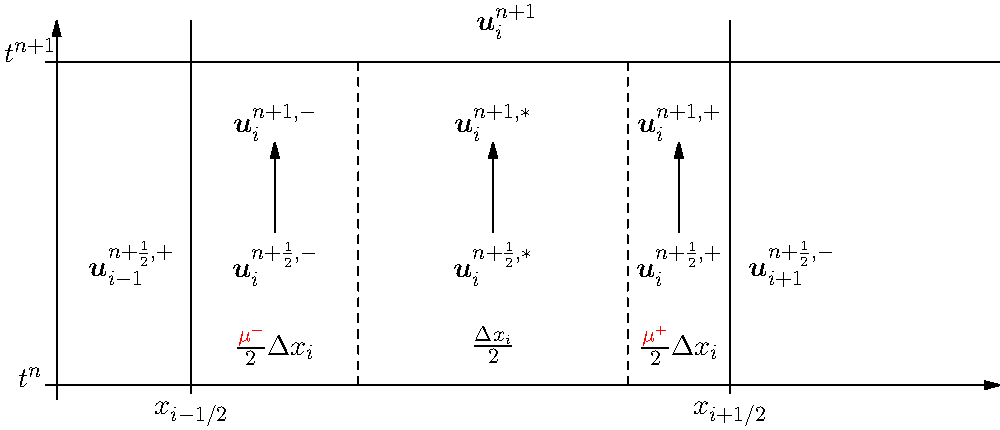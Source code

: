 import graph;
size(500,0);
texpreamble("\usepackage{amsmath}\usepackage{amsfonts}\usepackage{xcolor}\newcommand{\cred}[1]{\textcolor{red}{#1}}");

defaultpen(fontsize(15pt));

real a = 1;

real xmin = 0.0;
real xmax = 40.0;

real dx = xmax - xmin;

real xi = 0.38 * xmax;

real m1 = (xmax - xi) / (xmax - xmin);
real m2 = 1.0 - m1;


pen axis = linewidth(0.5) + linecap(2);
draw( (xmin-0.27*dx,0)--(xmax+0.5*dx,0), axis, Arrow);

pen pd = dashed;

real T = 30.0;

real ceiling_height = 0.8;

draw( (xmin + 0.5*m1*dx, 0.0)--(xmin + 0.5*m1*dx, ceiling_height*T), pd );
label("$\frac{\cred{\mu^-}}{2}\Delta x_i$", (xmin + 0.25*m1*dx, 0.1*T));
label("$\boldsymbol u_i^{n+\frac{1}{2},-}$", (xmin + 0.25*m1*dx, 0.3*T));
label("$\boldsymbol u_{i-1}^{n+\frac{1}{2},+}$", (xmin - 0.18*m1*dx, 0.3*T));
draw( (xmin + 0.25*m1*dx, 0.38*T)--(xmin + 0.25*m1*dx, 0.6*T), Arrow );
label( "$\boldsymbol u_i^{n+1,-}$", (xmin + 0.25*m1*dx, 0.65*T));

draw( (xmax - 0.5*m2*dx, 0.0)--(xmax - 0.5*m2*dx, ceiling_height*T), pd );
label("$\frac{\cred{\mu^+}}{2}\Delta x_i$", (xmax - 0.25*m2*dx, 0.1*T));
label("$\boldsymbol u_i^{n+\frac{1}{2},+}$", (xmax - 0.25*m2*dx, 0.3*T));
label("$\boldsymbol u_{i+1}^{n+\frac{1}{2},-}$", (xmax + 0.3*m2*dx, 0.3*T));
draw( (xmax - 0.25*m2*dx, 0.38*T)--(xmax - 0.25*m2*dx, 0.6*T), Arrow );
label( "$\boldsymbol u_i^{n+1,+}$", (xmax - 0.25*m2*dx, 0.65*T));

label("$\frac{\Delta x_i}{2}$", (0.5*(xmin + 0.5*m1*dx + xmax - 0.5*m2*dx ), 0.1*T) );
label("$\boldsymbol u_i^{n+\frac{1}{2},*}$", (0.5*(xmin + 0.5*m1*dx + xmax - 0.5*m2*dx ), 0.3*T) );
draw( (0.5*(xmin + 0.5*m1*dx + xmax - 0.5*m2*dx ), 0.38*T)--(0.5*(xmin + 0.5*m1*dx + xmax - 0.5*m2*dx ), 0.6*T), Arrow );
label( "$\boldsymbol u_i^{n+1,*}$", (0.5*(xmin + 0.5*m1*dx + xmax - 0.5*m2*dx ), 0.65*T));

label( "$\boldsymbol u_i^{n+1}$", (0.5*(xmin + 0.5*m1*dx + xmax - 0.5*m2*dx ) + 1.0, 0.9*T));

draw( (xmin-0.27*dx,ceiling_height*T)--(xmax+0.5*dx,ceiling_height*T), axis);
// draw( Label("$x_i$",BeginPoint), (xi,0)--(xi,ceiling_height*T), axis+dashed);
draw( (xmin-0.25*dx,0)--( xmin-0.25*dx,(ceiling_height+0.1)*T), axis, Arrow);
label("$t^{n+1}$",  ( xmin-0.3*dx,(ceiling_height+0.03)*T));
draw(( xmin-0.25*dx,-1.0)--( xmin-0.25*dx,(ceiling_height+0.1)*T), axis);
label("$t^n$",  ( xmin-0.3*dx,0.02*T));

draw( Label("$x_{i-1/2}$",BeginPoint), ( xmin,-0.6)--( xmin,(ceiling_height+0.1)*T), axis);
draw( Label("$x_{i+1/2}$",BeginPoint), ( xmax,-0.6)--( xmax,(ceiling_height+0.1)*T), axis);
